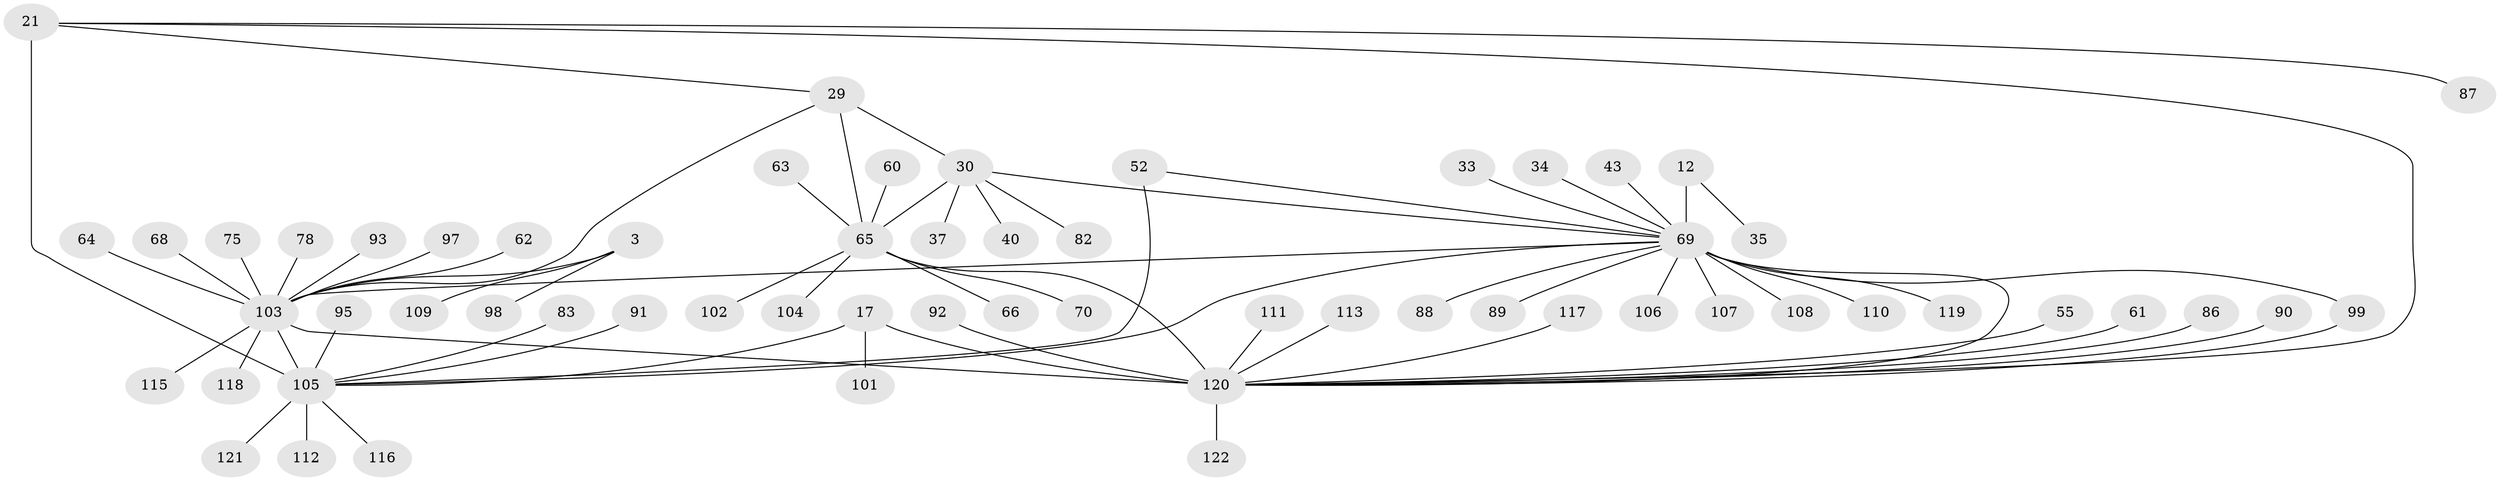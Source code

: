 // original degree distribution, {6: 0.06557377049180328, 9: 0.040983606557377046, 11: 0.03278688524590164, 7: 0.040983606557377046, 12: 0.01639344262295082, 8: 0.01639344262295082, 5: 0.01639344262295082, 14: 0.00819672131147541, 10: 0.01639344262295082, 1: 0.5737704918032787, 3: 0.04918032786885246, 2: 0.12295081967213115}
// Generated by graph-tools (version 1.1) at 2025/55/03/09/25 04:55:43]
// undirected, 61 vertices, 70 edges
graph export_dot {
graph [start="1"]
  node [color=gray90,style=filled];
  3 [super="+1"];
  12 [super="+11"];
  17 [super="+13"];
  21 [super="+20"];
  29 [super="+26"];
  30 [super="+28"];
  33;
  34;
  35;
  37;
  40;
  43;
  52 [super="+50"];
  55;
  60;
  61;
  62;
  63;
  64;
  65 [super="+53+27"];
  66;
  68 [super="+46"];
  69 [super="+9+38+42+59+10"];
  70;
  75;
  78;
  82;
  83;
  86 [super="+84"];
  87;
  88 [super="+58"];
  89;
  90;
  91;
  92 [super="+74"];
  93;
  95 [super="+44"];
  97 [super="+73"];
  98;
  99;
  101;
  102 [super="+79"];
  103 [super="+85+6+5+31+41+48"];
  104;
  105 [super="+49+72+77+81"];
  106;
  107;
  108 [super="+45+76"];
  109;
  110;
  111;
  112;
  113;
  115;
  116;
  117;
  118 [super="+94"];
  119;
  120 [super="+56+71+16+51+114"];
  121;
  122;
  3 -- 98;
  3 -- 109;
  3 -- 103 [weight=8];
  12 -- 35;
  12 -- 69 [weight=8];
  17 -- 101;
  17 -- 120 [weight=8];
  17 -- 105;
  21 -- 29;
  21 -- 87;
  21 -- 105 [weight=8];
  21 -- 120;
  29 -- 30 [weight=4];
  29 -- 103;
  29 -- 65 [weight=4];
  30 -- 37;
  30 -- 82;
  30 -- 40;
  30 -- 65 [weight=4];
  30 -- 69;
  33 -- 69;
  34 -- 69;
  43 -- 69;
  52 -- 69;
  52 -- 105 [weight=2];
  55 -- 120;
  60 -- 65;
  61 -- 120;
  62 -- 103;
  63 -- 65;
  64 -- 103;
  65 -- 66;
  65 -- 70;
  65 -- 102;
  65 -- 104;
  65 -- 120 [weight=2];
  68 -- 103;
  69 -- 106;
  69 -- 110;
  69 -- 108;
  69 -- 119;
  69 -- 120 [weight=3];
  69 -- 89;
  69 -- 105;
  69 -- 99;
  69 -- 103 [weight=2];
  69 -- 107;
  69 -- 88;
  75 -- 103;
  78 -- 103;
  83 -- 105;
  86 -- 120;
  90 -- 120;
  91 -- 105;
  92 -- 120;
  93 -- 103;
  95 -- 105;
  97 -- 103;
  99 -- 120;
  103 -- 118;
  103 -- 120 [weight=3];
  103 -- 115;
  103 -- 105;
  105 -- 112;
  105 -- 116;
  105 -- 121;
  111 -- 120;
  113 -- 120;
  117 -- 120;
  120 -- 122;
}
